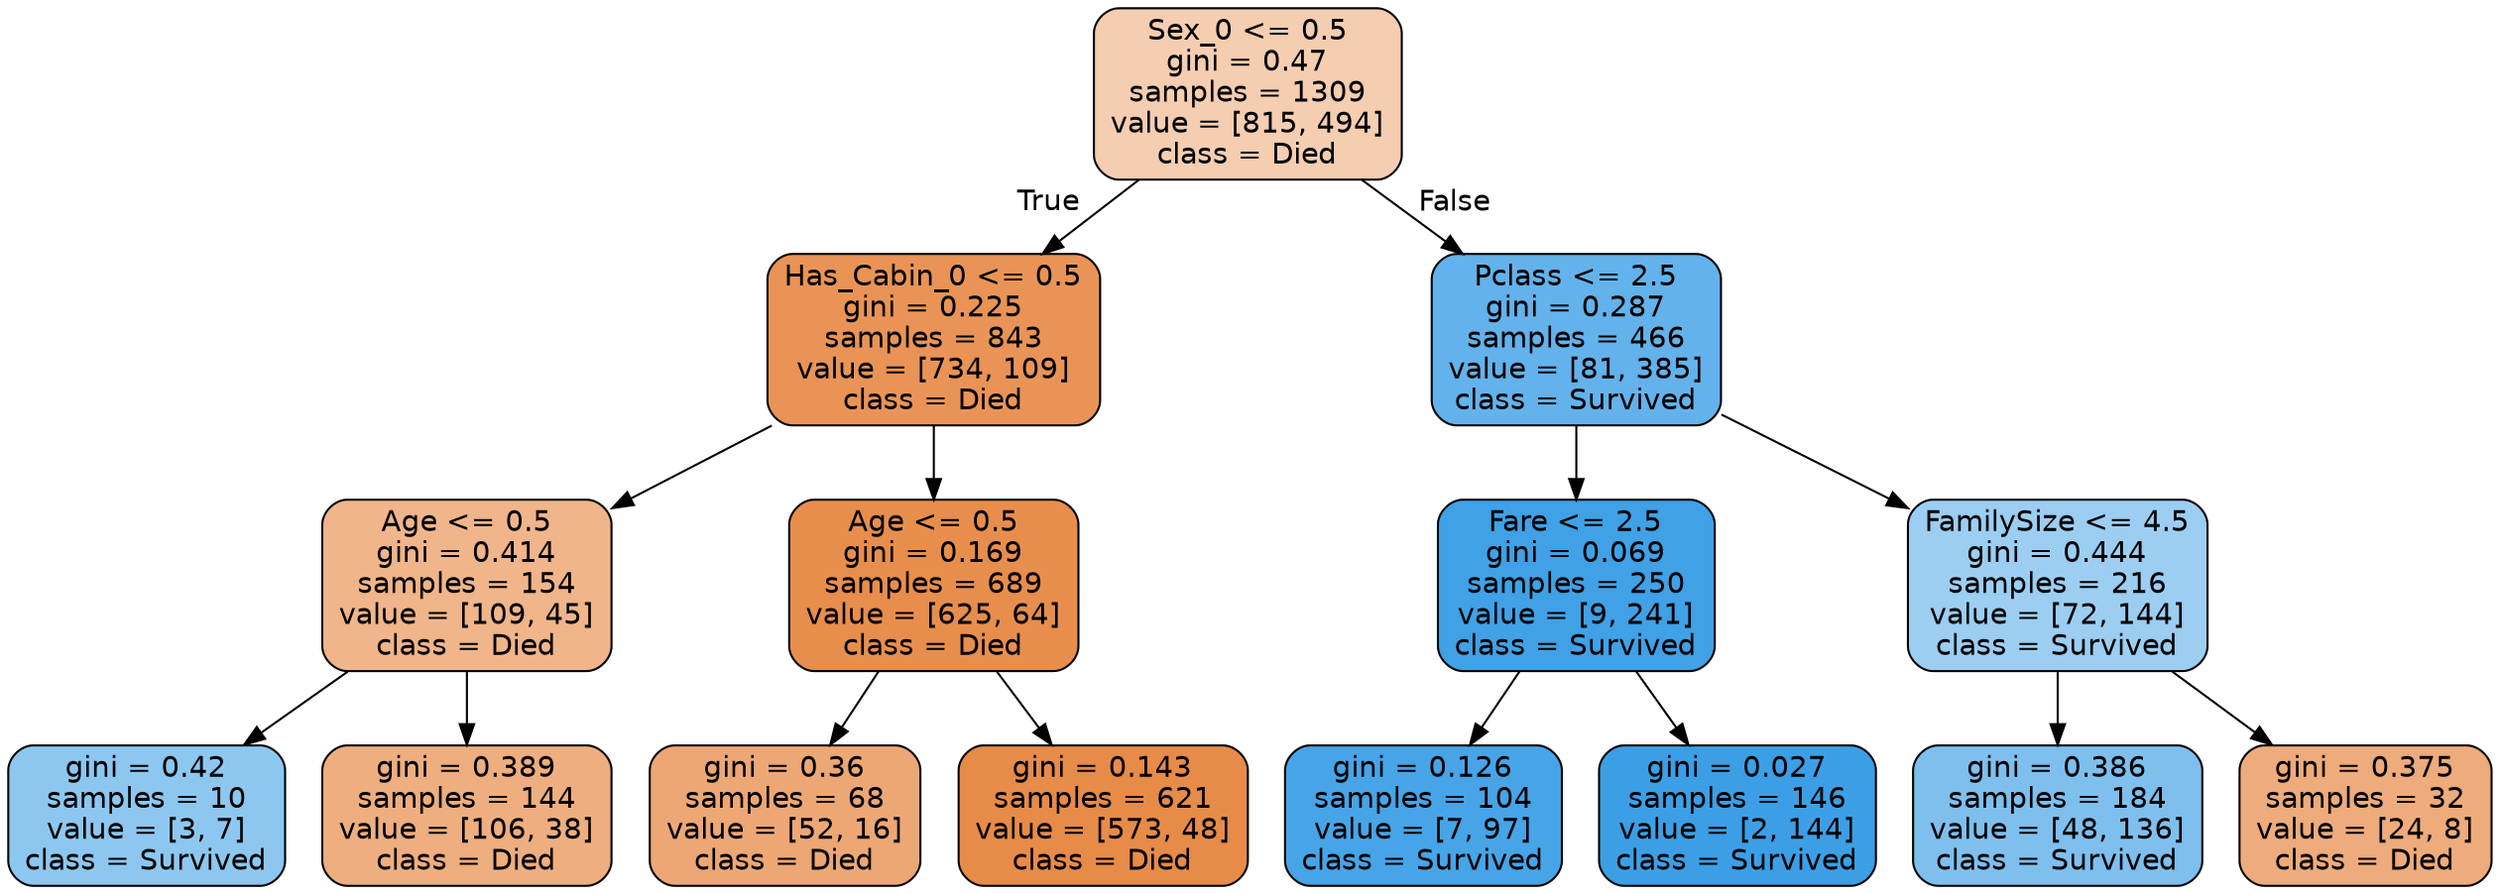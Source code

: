 digraph Tree {
node [shape=box, style="filled, rounded", color="black", fontname=helvetica] ;
edge [fontname=helvetica] ;
0 [label="Sex_0 <= 0.5\ngini = 0.47\nsamples = 1309\nvalue = [815, 494]\nclass = Died", fillcolor="#e5813964"] ;
1 [label="Has_Cabin_0 <= 0.5\ngini = 0.225\nsamples = 843\nvalue = [734, 109]\nclass = Died", fillcolor="#e58139d9"] ;
0 -> 1 [labeldistance=2.5, labelangle=45, headlabel="True"] ;
2 [label="Age <= 0.5\ngini = 0.414\nsamples = 154\nvalue = [109, 45]\nclass = Died", fillcolor="#e5813996"] ;
1 -> 2 ;
3 [label="gini = 0.42\nsamples = 10\nvalue = [3, 7]\nclass = Survived", fillcolor="#399de592"] ;
2 -> 3 ;
4 [label="gini = 0.389\nsamples = 144\nvalue = [106, 38]\nclass = Died", fillcolor="#e58139a4"] ;
2 -> 4 ;
5 [label="Age <= 0.5\ngini = 0.169\nsamples = 689\nvalue = [625, 64]\nclass = Died", fillcolor="#e58139e5"] ;
1 -> 5 ;
6 [label="gini = 0.36\nsamples = 68\nvalue = [52, 16]\nclass = Died", fillcolor="#e58139b1"] ;
5 -> 6 ;
7 [label="gini = 0.143\nsamples = 621\nvalue = [573, 48]\nclass = Died", fillcolor="#e58139ea"] ;
5 -> 7 ;
8 [label="Pclass <= 2.5\ngini = 0.287\nsamples = 466\nvalue = [81, 385]\nclass = Survived", fillcolor="#399de5c9"] ;
0 -> 8 [labeldistance=2.5, labelangle=-45, headlabel="False"] ;
9 [label="Fare <= 2.5\ngini = 0.069\nsamples = 250\nvalue = [9, 241]\nclass = Survived", fillcolor="#399de5f5"] ;
8 -> 9 ;
10 [label="gini = 0.126\nsamples = 104\nvalue = [7, 97]\nclass = Survived", fillcolor="#399de5ed"] ;
9 -> 10 ;
11 [label="gini = 0.027\nsamples = 146\nvalue = [2, 144]\nclass = Survived", fillcolor="#399de5fb"] ;
9 -> 11 ;
12 [label="FamilySize <= 4.5\ngini = 0.444\nsamples = 216\nvalue = [72, 144]\nclass = Survived", fillcolor="#399de57f"] ;
8 -> 12 ;
13 [label="gini = 0.386\nsamples = 184\nvalue = [48, 136]\nclass = Survived", fillcolor="#399de5a5"] ;
12 -> 13 ;
14 [label="gini = 0.375\nsamples = 32\nvalue = [24, 8]\nclass = Died", fillcolor="#e58139aa"] ;
12 -> 14 ;
}